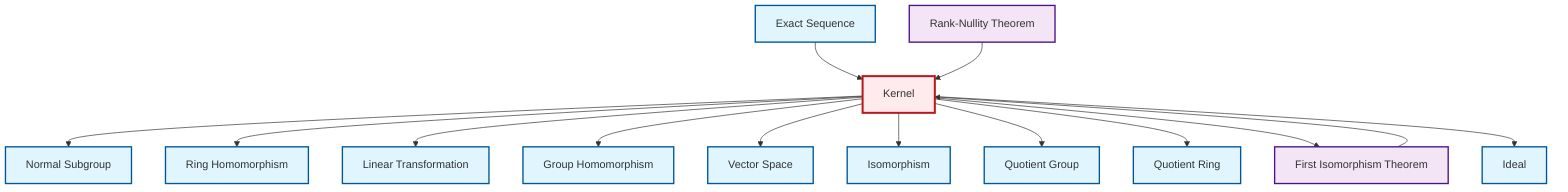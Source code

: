 graph TD
    classDef definition fill:#e1f5fe,stroke:#01579b,stroke-width:2px
    classDef theorem fill:#f3e5f5,stroke:#4a148c,stroke-width:2px
    classDef axiom fill:#fff3e0,stroke:#e65100,stroke-width:2px
    classDef example fill:#e8f5e9,stroke:#1b5e20,stroke-width:2px
    classDef current fill:#ffebee,stroke:#b71c1c,stroke-width:3px
    def-exact-sequence["Exact Sequence"]:::definition
    def-homomorphism["Group Homomorphism"]:::definition
    def-vector-space["Vector Space"]:::definition
    thm-rank-nullity["Rank-Nullity Theorem"]:::theorem
    def-quotient-group["Quotient Group"]:::definition
    def-quotient-ring["Quotient Ring"]:::definition
    def-isomorphism["Isomorphism"]:::definition
    def-kernel["Kernel"]:::definition
    def-ring-homomorphism["Ring Homomorphism"]:::definition
    def-linear-transformation["Linear Transformation"]:::definition
    def-ideal["Ideal"]:::definition
    thm-first-isomorphism["First Isomorphism Theorem"]:::theorem
    def-normal-subgroup["Normal Subgroup"]:::definition
    thm-first-isomorphism --> def-kernel
    def-kernel --> def-normal-subgroup
    def-kernel --> def-ring-homomorphism
    def-exact-sequence --> def-kernel
    def-kernel --> def-linear-transformation
    def-kernel --> def-homomorphism
    def-kernel --> def-vector-space
    def-kernel --> def-isomorphism
    def-kernel --> def-quotient-group
    thm-rank-nullity --> def-kernel
    def-kernel --> def-quotient-ring
    def-kernel --> thm-first-isomorphism
    def-kernel --> def-ideal
    class def-kernel current
